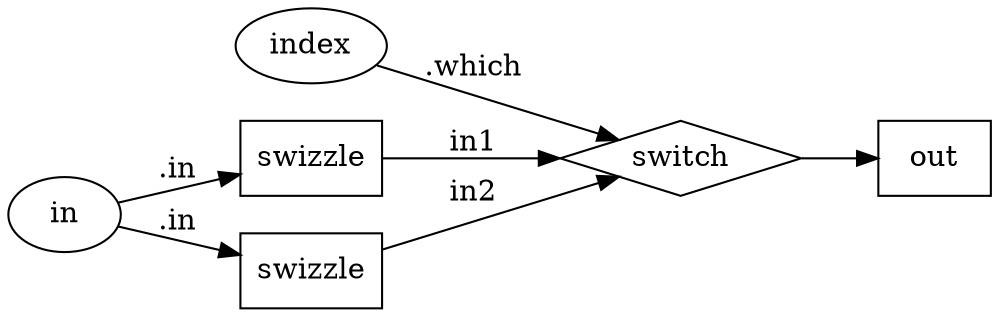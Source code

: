 digraph {
  rankdir = LR;
    NG_extract_vector2_N_sw_vector2 [label= "switch"];
    NG_extract_vector2_N_sw_vector2[shape = diamond];
    NG_extract_vector2_N_sw_vector2 ->     NG_extract_vector2_out;
    NG_extract_vector2_out [label= "out"];
    NG_extract_vector2_out[shape = box]; 
    NG_extract_vector2_indexINT [label="index"];
    NG_extract_vector2_indexINT [shape = ellipse];
    NG_extract_vector2_N_sw_vector2 [label="switch"];
    NG_extract_vector2_indexINT -> NG_extract_vector2_N_sw_vector2 [label=".which"];
    NG_extract_vector2_N_x_vector2 [label= "swizzle"];
    NG_extract_vector2_N_x_vector2[shape = box];
    NG_extract_vector2_N_x_vector2 ->     NG_extract_vector2_N_sw_vector2 [label= "in1"];
    NG_extract_vector2_N_sw_vector2 [label= "switch"];
    NG_extract_vector2_N_sw_vector2[shape = diamond]; 
    NG_extract_vector2_inINT [label="in"];
    NG_extract_vector2_inINT [shape = ellipse];
    NG_extract_vector2_N_x_vector2 [label="swizzle"];
    NG_extract_vector2_inINT -> NG_extract_vector2_N_x_vector2 [label=".in"];
    NG_extract_vector2_N_y_vector2 [label= "swizzle"];
    NG_extract_vector2_N_y_vector2[shape = box];
    NG_extract_vector2_N_y_vector2 ->     NG_extract_vector2_N_sw_vector2 [label= "in2"];
    NG_extract_vector2_N_sw_vector2 [label= "switch"];
    NG_extract_vector2_N_sw_vector2[shape = diamond]; 
    NG_extract_vector2_inINT [label="in"];
    NG_extract_vector2_inINT [shape = ellipse];
    NG_extract_vector2_N_y_vector2 [label="swizzle"];
    NG_extract_vector2_inINT -> NG_extract_vector2_N_y_vector2 [label=".in"];
}
